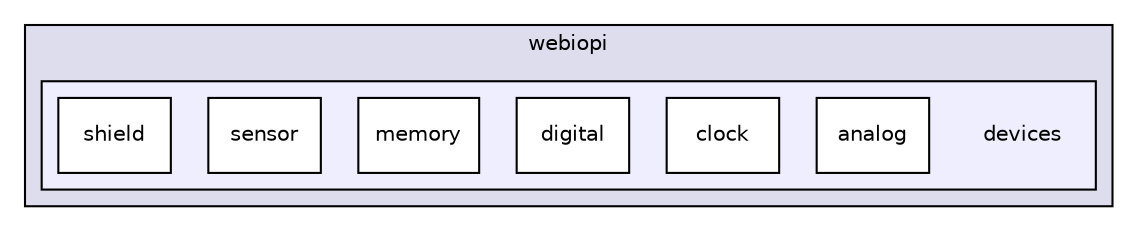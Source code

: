 digraph "python/webiopi/devices" {
  compound=true
  node [ fontsize="10", fontname="Helvetica"];
  edge [ labelfontsize="10", labelfontname="Helvetica"];
  subgraph clusterdir_55d8687928f7b3ee523bd828d976b84f {
    graph [ bgcolor="#ddddee", pencolor="black", label="webiopi" fontname="Helvetica", fontsize="10", URL="dir_55d8687928f7b3ee523bd828d976b84f.html"]
  subgraph clusterdir_057d0b970b2631602d36df3d4c352168 {
    graph [ bgcolor="#eeeeff", pencolor="black", label="" URL="dir_057d0b970b2631602d36df3d4c352168.html"];
    dir_057d0b970b2631602d36df3d4c352168 [shape=plaintext label="devices"];
    dir_728dd898a83125addee12a9d36fa11a0 [shape=box label="analog" color="black" fillcolor="white" style="filled" URL="dir_728dd898a83125addee12a9d36fa11a0.html"];
    dir_cc9cb9a915c803853f2e99fcd2bf41b7 [shape=box label="clock" color="black" fillcolor="white" style="filled" URL="dir_cc9cb9a915c803853f2e99fcd2bf41b7.html"];
    dir_6f13ca930b428ca4711a8929929d1c1a [shape=box label="digital" color="black" fillcolor="white" style="filled" URL="dir_6f13ca930b428ca4711a8929929d1c1a.html"];
    dir_313476639bc69fcecdb99a317af2a51e [shape=box label="memory" color="black" fillcolor="white" style="filled" URL="dir_313476639bc69fcecdb99a317af2a51e.html"];
    dir_67cbeb567ead98a6a8681a136a1197f9 [shape=box label="sensor" color="black" fillcolor="white" style="filled" URL="dir_67cbeb567ead98a6a8681a136a1197f9.html"];
    dir_ab4f8cfae6f14ba25f1a5eed38def558 [shape=box label="shield" color="black" fillcolor="white" style="filled" URL="dir_ab4f8cfae6f14ba25f1a5eed38def558.html"];
  }
  }
}
